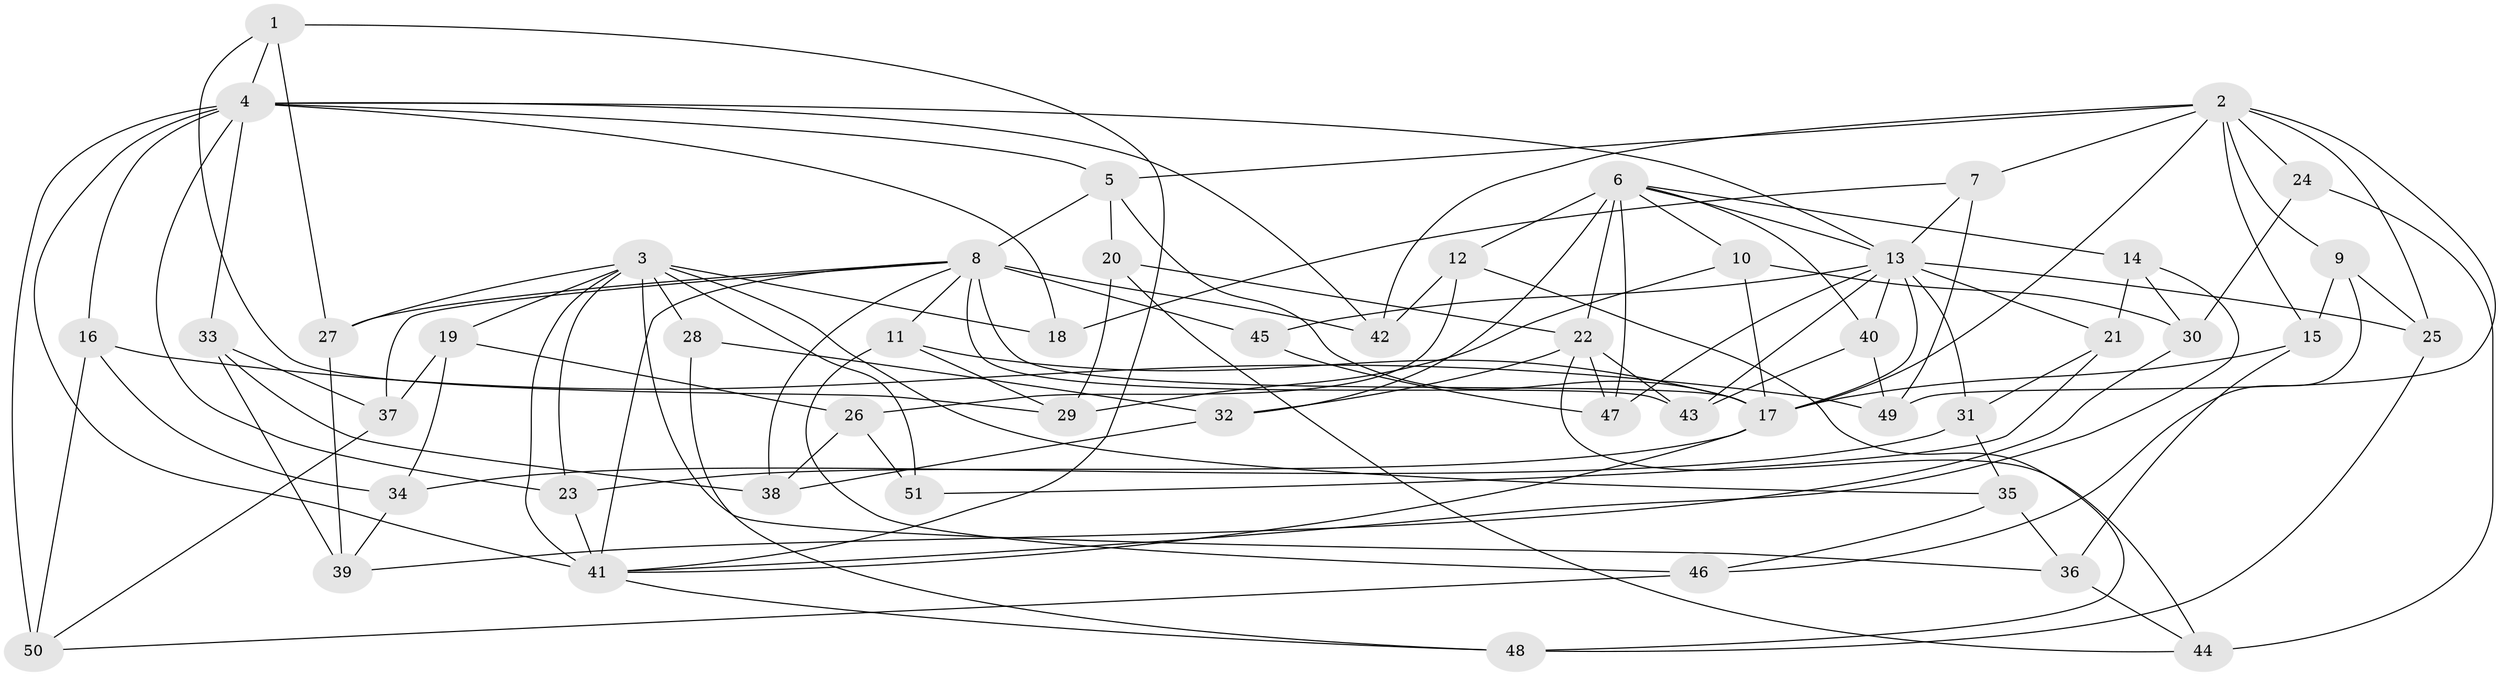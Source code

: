 // original degree distribution, {4: 1.0}
// Generated by graph-tools (version 1.1) at 2025/53/03/04/25 22:53:55]
// undirected, 51 vertices, 122 edges
graph export_dot {
  node [color=gray90,style=filled];
  1;
  2;
  3;
  4;
  5;
  6;
  7;
  8;
  9;
  10;
  11;
  12;
  13;
  14;
  15;
  16;
  17;
  18;
  19;
  20;
  21;
  22;
  23;
  24;
  25;
  26;
  27;
  28;
  29;
  30;
  31;
  32;
  33;
  34;
  35;
  36;
  37;
  38;
  39;
  40;
  41;
  42;
  43;
  44;
  45;
  46;
  47;
  48;
  49;
  50;
  51;
  1 -- 4 [weight=1.0];
  1 -- 27 [weight=1.0];
  1 -- 29 [weight=1.0];
  1 -- 41 [weight=1.0];
  2 -- 5 [weight=1.0];
  2 -- 7 [weight=1.0];
  2 -- 9 [weight=1.0];
  2 -- 15 [weight=1.0];
  2 -- 17 [weight=2.0];
  2 -- 24 [weight=2.0];
  2 -- 25 [weight=2.0];
  2 -- 42 [weight=1.0];
  2 -- 49 [weight=1.0];
  3 -- 18 [weight=1.0];
  3 -- 19 [weight=1.0];
  3 -- 23 [weight=1.0];
  3 -- 27 [weight=1.0];
  3 -- 28 [weight=2.0];
  3 -- 35 [weight=1.0];
  3 -- 36 [weight=1.0];
  3 -- 41 [weight=2.0];
  3 -- 51 [weight=2.0];
  4 -- 5 [weight=1.0];
  4 -- 13 [weight=1.0];
  4 -- 16 [weight=1.0];
  4 -- 18 [weight=2.0];
  4 -- 23 [weight=1.0];
  4 -- 33 [weight=1.0];
  4 -- 41 [weight=2.0];
  4 -- 42 [weight=1.0];
  4 -- 50 [weight=1.0];
  5 -- 8 [weight=2.0];
  5 -- 17 [weight=1.0];
  5 -- 20 [weight=1.0];
  6 -- 10 [weight=1.0];
  6 -- 12 [weight=1.0];
  6 -- 13 [weight=1.0];
  6 -- 14 [weight=1.0];
  6 -- 22 [weight=3.0];
  6 -- 32 [weight=1.0];
  6 -- 40 [weight=1.0];
  6 -- 47 [weight=1.0];
  7 -- 13 [weight=1.0];
  7 -- 18 [weight=1.0];
  7 -- 49 [weight=1.0];
  8 -- 11 [weight=1.0];
  8 -- 17 [weight=1.0];
  8 -- 27 [weight=1.0];
  8 -- 37 [weight=1.0];
  8 -- 38 [weight=1.0];
  8 -- 41 [weight=1.0];
  8 -- 42 [weight=1.0];
  8 -- 43 [weight=1.0];
  8 -- 45 [weight=2.0];
  9 -- 15 [weight=1.0];
  9 -- 25 [weight=1.0];
  9 -- 46 [weight=1.0];
  10 -- 17 [weight=1.0];
  10 -- 29 [weight=1.0];
  10 -- 30 [weight=1.0];
  11 -- 17 [weight=1.0];
  11 -- 29 [weight=1.0];
  11 -- 46 [weight=1.0];
  12 -- 26 [weight=1.0];
  12 -- 42 [weight=1.0];
  12 -- 48 [weight=1.0];
  13 -- 17 [weight=1.0];
  13 -- 21 [weight=1.0];
  13 -- 25 [weight=2.0];
  13 -- 31 [weight=1.0];
  13 -- 40 [weight=1.0];
  13 -- 43 [weight=1.0];
  13 -- 45 [weight=1.0];
  13 -- 47 [weight=1.0];
  14 -- 21 [weight=1.0];
  14 -- 30 [weight=1.0];
  14 -- 41 [weight=1.0];
  15 -- 17 [weight=1.0];
  15 -- 36 [weight=1.0];
  16 -- 34 [weight=1.0];
  16 -- 49 [weight=1.0];
  16 -- 50 [weight=1.0];
  17 -- 23 [weight=1.0];
  17 -- 41 [weight=1.0];
  19 -- 26 [weight=1.0];
  19 -- 34 [weight=1.0];
  19 -- 37 [weight=1.0];
  20 -- 22 [weight=1.0];
  20 -- 29 [weight=1.0];
  20 -- 44 [weight=1.0];
  21 -- 31 [weight=1.0];
  21 -- 51 [weight=1.0];
  22 -- 32 [weight=1.0];
  22 -- 43 [weight=1.0];
  22 -- 44 [weight=1.0];
  22 -- 47 [weight=1.0];
  23 -- 41 [weight=1.0];
  24 -- 30 [weight=1.0];
  24 -- 44 [weight=1.0];
  25 -- 48 [weight=1.0];
  26 -- 38 [weight=1.0];
  26 -- 51 [weight=1.0];
  27 -- 39 [weight=1.0];
  28 -- 32 [weight=1.0];
  28 -- 48 [weight=1.0];
  30 -- 39 [weight=1.0];
  31 -- 34 [weight=1.0];
  31 -- 35 [weight=1.0];
  32 -- 38 [weight=1.0];
  33 -- 37 [weight=1.0];
  33 -- 38 [weight=1.0];
  33 -- 39 [weight=1.0];
  34 -- 39 [weight=1.0];
  35 -- 36 [weight=1.0];
  35 -- 46 [weight=1.0];
  36 -- 44 [weight=1.0];
  37 -- 50 [weight=1.0];
  40 -- 43 [weight=1.0];
  40 -- 49 [weight=1.0];
  41 -- 48 [weight=1.0];
  45 -- 47 [weight=1.0];
  46 -- 50 [weight=1.0];
}
